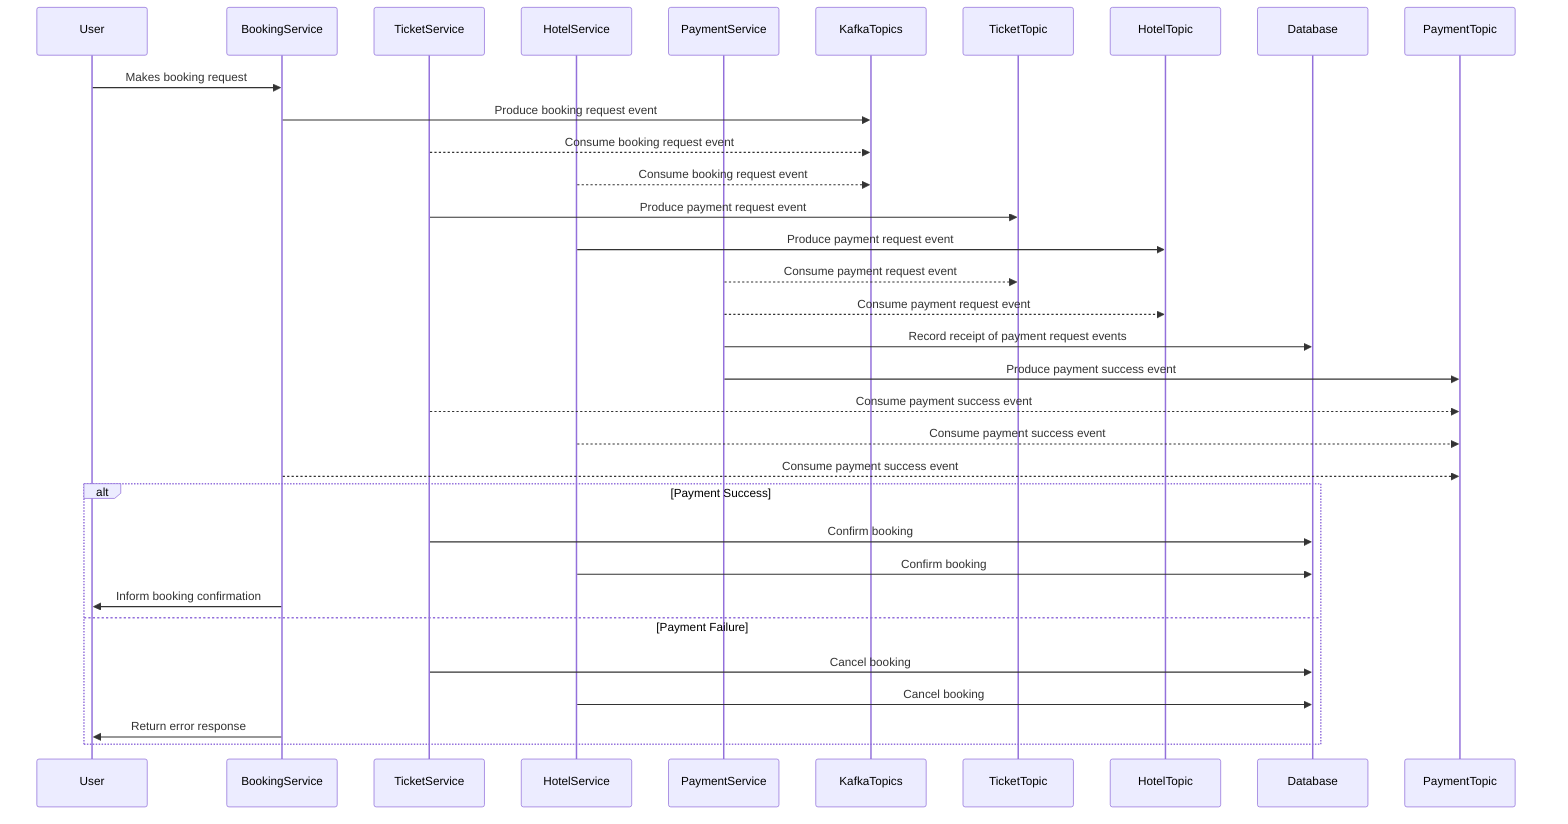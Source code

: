 sequenceDiagram
    participant User
    participant BookingService
    participant TicketService
    participant HotelService
    participant PaymentService
    participant KafkaTopics

    User->>BookingService: Makes booking request
    BookingService->>KafkaTopics: Produce booking request event
    TicketService-->>KafkaTopics: Consume booking request event
    HotelService-->>KafkaTopics: Consume booking request event
    TicketService->>TicketTopic: Produce payment request event
    HotelService->>HotelTopic: Produce payment request event
    PaymentService-->>TicketTopic: Consume payment request event
    PaymentService-->>HotelTopic: Consume payment request event
    PaymentService->>Database: Record receipt of payment request events
    PaymentService->>PaymentTopic: Produce payment success event
    TicketService-->>PaymentTopic: Consume payment success event
    HotelService-->>PaymentTopic: Consume payment success event
    BookingService-->>PaymentTopic: Consume payment success event

    alt Payment Success
        TicketService->>Database: Confirm booking
        HotelService->>Database: Confirm booking
        BookingService->>User: Inform booking confirmation
    else Payment Failure
        TicketService->>Database: Cancel booking
        HotelService->>Database: Cancel booking
        BookingService->>User: Return error response
    end